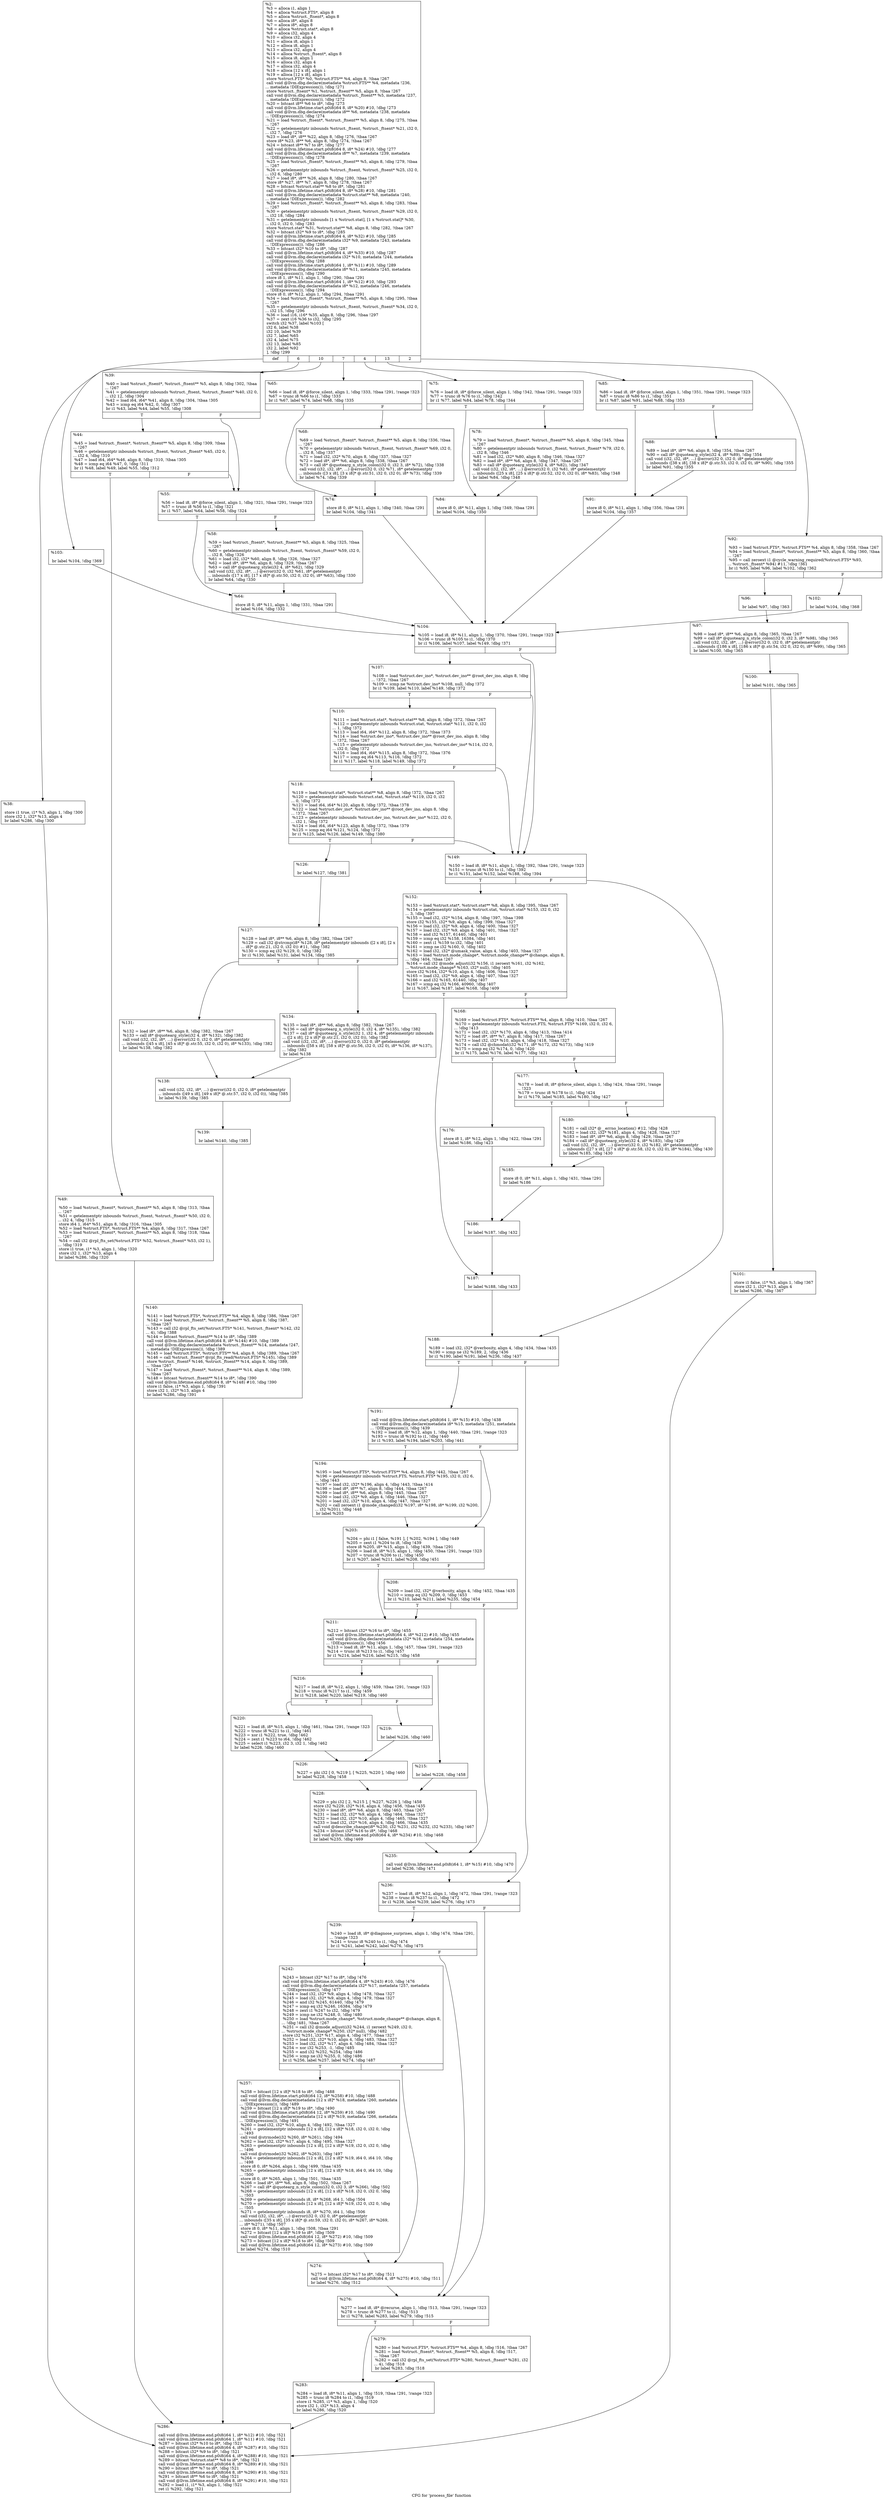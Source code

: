 digraph "CFG for 'process_file' function" {
	label="CFG for 'process_file' function";

	Node0x90bdd0 [shape=record,label="{%2:\l  %3 = alloca i1, align 1\l  %4 = alloca %struct.FTS*, align 8\l  %5 = alloca %struct._ftsent*, align 8\l  %6 = alloca i8*, align 8\l  %7 = alloca i8*, align 8\l  %8 = alloca %struct.stat*, align 8\l  %9 = alloca i32, align 4\l  %10 = alloca i32, align 4\l  %11 = alloca i8, align 1\l  %12 = alloca i8, align 1\l  %13 = alloca i32, align 4\l  %14 = alloca %struct._ftsent*, align 8\l  %15 = alloca i8, align 1\l  %16 = alloca i32, align 4\l  %17 = alloca i32, align 4\l  %18 = alloca [12 x i8], align 1\l  %19 = alloca [12 x i8], align 1\l  store %struct.FTS* %0, %struct.FTS** %4, align 8, !tbaa !267\l  call void @llvm.dbg.declare(metadata %struct.FTS** %4, metadata !236,\l... metadata !DIExpression()), !dbg !271\l  store %struct._ftsent* %1, %struct._ftsent** %5, align 8, !tbaa !267\l  call void @llvm.dbg.declare(metadata %struct._ftsent** %5, metadata !237,\l... metadata !DIExpression()), !dbg !272\l  %20 = bitcast i8** %6 to i8*, !dbg !273\l  call void @llvm.lifetime.start.p0i8(i64 8, i8* %20) #10, !dbg !273\l  call void @llvm.dbg.declare(metadata i8** %6, metadata !238, metadata\l... !DIExpression()), !dbg !274\l  %21 = load %struct._ftsent*, %struct._ftsent** %5, align 8, !dbg !275, !tbaa\l... !267\l  %22 = getelementptr inbounds %struct._ftsent, %struct._ftsent* %21, i32 0,\l... i32 7, !dbg !276\l  %23 = load i8*, i8** %22, align 8, !dbg !276, !tbaa !267\l  store i8* %23, i8** %6, align 8, !dbg !274, !tbaa !267\l  %24 = bitcast i8** %7 to i8*, !dbg !277\l  call void @llvm.lifetime.start.p0i8(i64 8, i8* %24) #10, !dbg !277\l  call void @llvm.dbg.declare(metadata i8** %7, metadata !239, metadata\l... !DIExpression()), !dbg !278\l  %25 = load %struct._ftsent*, %struct._ftsent** %5, align 8, !dbg !279, !tbaa\l... !267\l  %26 = getelementptr inbounds %struct._ftsent, %struct._ftsent* %25, i32 0,\l... i32 6, !dbg !280\l  %27 = load i8*, i8** %26, align 8, !dbg !280, !tbaa !267\l  store i8* %27, i8** %7, align 8, !dbg !278, !tbaa !267\l  %28 = bitcast %struct.stat** %8 to i8*, !dbg !281\l  call void @llvm.lifetime.start.p0i8(i64 8, i8* %28) #10, !dbg !281\l  call void @llvm.dbg.declare(metadata %struct.stat** %8, metadata !240,\l... metadata !DIExpression()), !dbg !282\l  %29 = load %struct._ftsent*, %struct._ftsent** %5, align 8, !dbg !283, !tbaa\l... !267\l  %30 = getelementptr inbounds %struct._ftsent, %struct._ftsent* %29, i32 0,\l... i32 18, !dbg !284\l  %31 = getelementptr inbounds [1 x %struct.stat], [1 x %struct.stat]* %30,\l... i32 0, i32 0, !dbg !283\l  store %struct.stat* %31, %struct.stat** %8, align 8, !dbg !282, !tbaa !267\l  %32 = bitcast i32* %9 to i8*, !dbg !285\l  call void @llvm.lifetime.start.p0i8(i64 4, i8* %32) #10, !dbg !285\l  call void @llvm.dbg.declare(metadata i32* %9, metadata !243, metadata\l... !DIExpression()), !dbg !286\l  %33 = bitcast i32* %10 to i8*, !dbg !287\l  call void @llvm.lifetime.start.p0i8(i64 4, i8* %33) #10, !dbg !287\l  call void @llvm.dbg.declare(metadata i32* %10, metadata !244, metadata\l... !DIExpression()), !dbg !288\l  call void @llvm.lifetime.start.p0i8(i64 1, i8* %11) #10, !dbg !289\l  call void @llvm.dbg.declare(metadata i8* %11, metadata !245, metadata\l... !DIExpression()), !dbg !290\l  store i8 1, i8* %11, align 1, !dbg !290, !tbaa !291\l  call void @llvm.lifetime.start.p0i8(i64 1, i8* %12) #10, !dbg !293\l  call void @llvm.dbg.declare(metadata i8* %12, metadata !246, metadata\l... !DIExpression()), !dbg !294\l  store i8 0, i8* %12, align 1, !dbg !294, !tbaa !291\l  %34 = load %struct._ftsent*, %struct._ftsent** %5, align 8, !dbg !295, !tbaa\l... !267\l  %35 = getelementptr inbounds %struct._ftsent, %struct._ftsent* %34, i32 0,\l... i32 15, !dbg !296\l  %36 = load i16, i16* %35, align 8, !dbg !296, !tbaa !297\l  %37 = zext i16 %36 to i32, !dbg !295\l  switch i32 %37, label %103 [\l    i32 6, label %38\l    i32 10, label %39\l    i32 7, label %65\l    i32 4, label %75\l    i32 13, label %85\l    i32 2, label %92\l  ], !dbg !299\l|{<s0>def|<s1>6|<s2>10|<s3>7|<s4>4|<s5>13|<s6>2}}"];
	Node0x90bdd0:s0 -> Node0x90c780;
	Node0x90bdd0:s1 -> Node0x90c0a0;
	Node0x90bdd0:s2 -> Node0x90c0f0;
	Node0x90bdd0:s3 -> Node0x90c2d0;
	Node0x90bdd0:s4 -> Node0x90c3c0;
	Node0x90bdd0:s5 -> Node0x90c4b0;
	Node0x90bdd0:s6 -> Node0x90c5a0;
	Node0x90c0a0 [shape=record,label="{%38:\l\l  store i1 true, i1* %3, align 1, !dbg !300\l  store i32 1, i32* %13, align 4\l  br label %286, !dbg !300\l}"];
	Node0x90c0a0 -> Node0x90d4a0;
	Node0x90c0f0 [shape=record,label="{%39:\l\l  %40 = load %struct._ftsent*, %struct._ftsent** %5, align 8, !dbg !302, !tbaa\l... !267\l  %41 = getelementptr inbounds %struct._ftsent, %struct._ftsent* %40, i32 0,\l... i32 12, !dbg !304\l  %42 = load i64, i64* %41, align 8, !dbg !304, !tbaa !305\l  %43 = icmp eq i64 %42, 0, !dbg !307\l  br i1 %43, label %44, label %55, !dbg !308\l|{<s0>T|<s1>F}}"];
	Node0x90c0f0:s0 -> Node0x90c140;
	Node0x90c0f0:s1 -> Node0x90c1e0;
	Node0x90c140 [shape=record,label="{%44:\l\l  %45 = load %struct._ftsent*, %struct._ftsent** %5, align 8, !dbg !309, !tbaa\l... !267\l  %46 = getelementptr inbounds %struct._ftsent, %struct._ftsent* %45, i32 0,\l... i32 4, !dbg !310\l  %47 = load i64, i64* %46, align 8, !dbg !310, !tbaa !305\l  %48 = icmp eq i64 %47, 0, !dbg !311\l  br i1 %48, label %49, label %55, !dbg !312\l|{<s0>T|<s1>F}}"];
	Node0x90c140:s0 -> Node0x90c190;
	Node0x90c140:s1 -> Node0x90c1e0;
	Node0x90c190 [shape=record,label="{%49:\l\l  %50 = load %struct._ftsent*, %struct._ftsent** %5, align 8, !dbg !313, !tbaa\l... !267\l  %51 = getelementptr inbounds %struct._ftsent, %struct._ftsent* %50, i32 0,\l... i32 4, !dbg !315\l  store i64 1, i64* %51, align 8, !dbg !316, !tbaa !305\l  %52 = load %struct.FTS*, %struct.FTS** %4, align 8, !dbg !317, !tbaa !267\l  %53 = load %struct._ftsent*, %struct._ftsent** %5, align 8, !dbg !318, !tbaa\l... !267\l  %54 = call i32 @rpl_fts_set(%struct.FTS* %52, %struct._ftsent* %53, i32 1),\l... !dbg !319\l  store i1 true, i1* %3, align 1, !dbg !320\l  store i32 1, i32* %13, align 4\l  br label %286, !dbg !320\l}"];
	Node0x90c190 -> Node0x90d4a0;
	Node0x90c1e0 [shape=record,label="{%55:\l\l  %56 = load i8, i8* @force_silent, align 1, !dbg !321, !tbaa !291, !range !323\l  %57 = trunc i8 %56 to i1, !dbg !321\l  br i1 %57, label %64, label %58, !dbg !324\l|{<s0>T|<s1>F}}"];
	Node0x90c1e0:s0 -> Node0x90c280;
	Node0x90c1e0:s1 -> Node0x90c230;
	Node0x90c230 [shape=record,label="{%58:\l\l  %59 = load %struct._ftsent*, %struct._ftsent** %5, align 8, !dbg !325, !tbaa\l... !267\l  %60 = getelementptr inbounds %struct._ftsent, %struct._ftsent* %59, i32 0,\l... i32 8, !dbg !326\l  %61 = load i32, i32* %60, align 8, !dbg !326, !tbaa !327\l  %62 = load i8*, i8** %6, align 8, !dbg !329, !tbaa !267\l  %63 = call i8* @quotearg_style(i32 4, i8* %62), !dbg !329\l  call void (i32, i32, i8*, ...) @error(i32 0, i32 %61, i8* getelementptr\l... inbounds ([17 x i8], [17 x i8]* @.str.50, i32 0, i32 0), i8* %63), !dbg !330\l  br label %64, !dbg !330\l}"];
	Node0x90c230 -> Node0x90c280;
	Node0x90c280 [shape=record,label="{%64:\l\l  store i8 0, i8* %11, align 1, !dbg !331, !tbaa !291\l  br label %104, !dbg !332\l}"];
	Node0x90c280 -> Node0x90c7d0;
	Node0x90c2d0 [shape=record,label="{%65:\l\l  %66 = load i8, i8* @force_silent, align 1, !dbg !333, !tbaa !291, !range !323\l  %67 = trunc i8 %66 to i1, !dbg !333\l  br i1 %67, label %74, label %68, !dbg !335\l|{<s0>T|<s1>F}}"];
	Node0x90c2d0:s0 -> Node0x90c370;
	Node0x90c2d0:s1 -> Node0x90c320;
	Node0x90c320 [shape=record,label="{%68:\l\l  %69 = load %struct._ftsent*, %struct._ftsent** %5, align 8, !dbg !336, !tbaa\l... !267\l  %70 = getelementptr inbounds %struct._ftsent, %struct._ftsent* %69, i32 0,\l... i32 8, !dbg !337\l  %71 = load i32, i32* %70, align 8, !dbg !337, !tbaa !327\l  %72 = load i8*, i8** %6, align 8, !dbg !338, !tbaa !267\l  %73 = call i8* @quotearg_n_style_colon(i32 0, i32 3, i8* %72), !dbg !338\l  call void (i32, i32, i8*, ...) @error(i32 0, i32 %71, i8* getelementptr\l... inbounds ([3 x i8], [3 x i8]* @.str.51, i32 0, i32 0), i8* %73), !dbg !339\l  br label %74, !dbg !339\l}"];
	Node0x90c320 -> Node0x90c370;
	Node0x90c370 [shape=record,label="{%74:\l\l  store i8 0, i8* %11, align 1, !dbg !340, !tbaa !291\l  br label %104, !dbg !341\l}"];
	Node0x90c370 -> Node0x90c7d0;
	Node0x90c3c0 [shape=record,label="{%75:\l\l  %76 = load i8, i8* @force_silent, align 1, !dbg !342, !tbaa !291, !range !323\l  %77 = trunc i8 %76 to i1, !dbg !342\l  br i1 %77, label %84, label %78, !dbg !344\l|{<s0>T|<s1>F}}"];
	Node0x90c3c0:s0 -> Node0x90c460;
	Node0x90c3c0:s1 -> Node0x90c410;
	Node0x90c410 [shape=record,label="{%78:\l\l  %79 = load %struct._ftsent*, %struct._ftsent** %5, align 8, !dbg !345, !tbaa\l... !267\l  %80 = getelementptr inbounds %struct._ftsent, %struct._ftsent* %79, i32 0,\l... i32 8, !dbg !346\l  %81 = load i32, i32* %80, align 8, !dbg !346, !tbaa !327\l  %82 = load i8*, i8** %6, align 8, !dbg !347, !tbaa !267\l  %83 = call i8* @quotearg_style(i32 4, i8* %82), !dbg !347\l  call void (i32, i32, i8*, ...) @error(i32 0, i32 %81, i8* getelementptr\l... inbounds ([25 x i8], [25 x i8]* @.str.52, i32 0, i32 0), i8* %83), !dbg !348\l  br label %84, !dbg !348\l}"];
	Node0x90c410 -> Node0x90c460;
	Node0x90c460 [shape=record,label="{%84:\l\l  store i8 0, i8* %11, align 1, !dbg !349, !tbaa !291\l  br label %104, !dbg !350\l}"];
	Node0x90c460 -> Node0x90c7d0;
	Node0x90c4b0 [shape=record,label="{%85:\l\l  %86 = load i8, i8* @force_silent, align 1, !dbg !351, !tbaa !291, !range !323\l  %87 = trunc i8 %86 to i1, !dbg !351\l  br i1 %87, label %91, label %88, !dbg !353\l|{<s0>T|<s1>F}}"];
	Node0x90c4b0:s0 -> Node0x90c550;
	Node0x90c4b0:s1 -> Node0x90c500;
	Node0x90c500 [shape=record,label="{%88:\l\l  %89 = load i8*, i8** %6, align 8, !dbg !354, !tbaa !267\l  %90 = call i8* @quotearg_style(i32 4, i8* %89), !dbg !354\l  call void (i32, i32, i8*, ...) @error(i32 0, i32 0, i8* getelementptr\l... inbounds ([38 x i8], [38 x i8]* @.str.53, i32 0, i32 0), i8* %90), !dbg !355\l  br label %91, !dbg !355\l}"];
	Node0x90c500 -> Node0x90c550;
	Node0x90c550 [shape=record,label="{%91:\l\l  store i8 0, i8* %11, align 1, !dbg !356, !tbaa !291\l  br label %104, !dbg !357\l}"];
	Node0x90c550 -> Node0x90c7d0;
	Node0x90c5a0 [shape=record,label="{%92:\l\l  %93 = load %struct.FTS*, %struct.FTS** %4, align 8, !dbg !358, !tbaa !267\l  %94 = load %struct._ftsent*, %struct._ftsent** %5, align 8, !dbg !360, !tbaa\l... !267\l  %95 = call zeroext i1 @cycle_warning_required(%struct.FTS* %93,\l... %struct._ftsent* %94) #11, !dbg !361\l  br i1 %95, label %96, label %102, !dbg !362\l|{<s0>T|<s1>F}}"];
	Node0x90c5a0:s0 -> Node0x90c5f0;
	Node0x90c5a0:s1 -> Node0x90c730;
	Node0x90c5f0 [shape=record,label="{%96:\l\l  br label %97, !dbg !363\l}"];
	Node0x90c5f0 -> Node0x90c640;
	Node0x90c640 [shape=record,label="{%97:\l\l  %98 = load i8*, i8** %6, align 8, !dbg !365, !tbaa !267\l  %99 = call i8* @quotearg_n_style_colon(i32 0, i32 3, i8* %98), !dbg !365\l  call void (i32, i32, i8*, ...) @error(i32 0, i32 0, i8* getelementptr\l... inbounds ([186 x i8], [186 x i8]* @.str.54, i32 0, i32 0), i8* %99), !dbg !365\l  br label %100, !dbg !365\l}"];
	Node0x90c640 -> Node0x90c690;
	Node0x90c690 [shape=record,label="{%100:\l\l  br label %101, !dbg !365\l}"];
	Node0x90c690 -> Node0x90c6e0;
	Node0x90c6e0 [shape=record,label="{%101:\l\l  store i1 false, i1* %3, align 1, !dbg !367\l  store i32 1, i32* %13, align 4\l  br label %286, !dbg !367\l}"];
	Node0x90c6e0 -> Node0x90d4a0;
	Node0x90c730 [shape=record,label="{%102:\l\l  br label %104, !dbg !368\l}"];
	Node0x90c730 -> Node0x90c7d0;
	Node0x90c780 [shape=record,label="{%103:\l\l  br label %104, !dbg !369\l}"];
	Node0x90c780 -> Node0x90c7d0;
	Node0x90c7d0 [shape=record,label="{%104:\l\l  %105 = load i8, i8* %11, align 1, !dbg !370, !tbaa !291, !range !323\l  %106 = trunc i8 %105 to i1, !dbg !370\l  br i1 %106, label %107, label %149, !dbg !371\l|{<s0>T|<s1>F}}"];
	Node0x90c7d0:s0 -> Node0x90c820;
	Node0x90c7d0:s1 -> Node0x90cb40;
	Node0x90c820 [shape=record,label="{%107:\l\l  %108 = load %struct.dev_ino*, %struct.dev_ino** @root_dev_ino, align 8, !dbg\l... !372, !tbaa !267\l  %109 = icmp ne %struct.dev_ino* %108, null, !dbg !372\l  br i1 %109, label %110, label %149, !dbg !372\l|{<s0>T|<s1>F}}"];
	Node0x90c820:s0 -> Node0x90c870;
	Node0x90c820:s1 -> Node0x90cb40;
	Node0x90c870 [shape=record,label="{%110:\l\l  %111 = load %struct.stat*, %struct.stat** %8, align 8, !dbg !372, !tbaa !267\l  %112 = getelementptr inbounds %struct.stat, %struct.stat* %111, i32 0, i32\l... 1, !dbg !372\l  %113 = load i64, i64* %112, align 8, !dbg !372, !tbaa !373\l  %114 = load %struct.dev_ino*, %struct.dev_ino** @root_dev_ino, align 8, !dbg\l... !372, !tbaa !267\l  %115 = getelementptr inbounds %struct.dev_ino, %struct.dev_ino* %114, i32 0,\l... i32 0, !dbg !372\l  %116 = load i64, i64* %115, align 8, !dbg !372, !tbaa !376\l  %117 = icmp eq i64 %113, %116, !dbg !372\l  br i1 %117, label %118, label %149, !dbg !372\l|{<s0>T|<s1>F}}"];
	Node0x90c870:s0 -> Node0x90c8c0;
	Node0x90c870:s1 -> Node0x90cb40;
	Node0x90c8c0 [shape=record,label="{%118:\l\l  %119 = load %struct.stat*, %struct.stat** %8, align 8, !dbg !372, !tbaa !267\l  %120 = getelementptr inbounds %struct.stat, %struct.stat* %119, i32 0, i32\l... 0, !dbg !372\l  %121 = load i64, i64* %120, align 8, !dbg !372, !tbaa !378\l  %122 = load %struct.dev_ino*, %struct.dev_ino** @root_dev_ino, align 8, !dbg\l... !372, !tbaa !267\l  %123 = getelementptr inbounds %struct.dev_ino, %struct.dev_ino* %122, i32 0,\l... i32 1, !dbg !372\l  %124 = load i64, i64* %123, align 8, !dbg !372, !tbaa !379\l  %125 = icmp eq i64 %121, %124, !dbg !372\l  br i1 %125, label %126, label %149, !dbg !380\l|{<s0>T|<s1>F}}"];
	Node0x90c8c0:s0 -> Node0x90c910;
	Node0x90c8c0:s1 -> Node0x90cb40;
	Node0x90c910 [shape=record,label="{%126:\l\l  br label %127, !dbg !381\l}"];
	Node0x90c910 -> Node0x90c960;
	Node0x90c960 [shape=record,label="{%127:\l\l  %128 = load i8*, i8** %6, align 8, !dbg !382, !tbaa !267\l  %129 = call i32 @strcmp(i8* %128, i8* getelementptr inbounds ([2 x i8], [2 x\l... i8]* @.str.21, i32 0, i32 0)) #11, !dbg !382\l  %130 = icmp eq i32 %129, 0, !dbg !382\l  br i1 %130, label %131, label %134, !dbg !385\l|{<s0>T|<s1>F}}"];
	Node0x90c960:s0 -> Node0x90c9b0;
	Node0x90c960:s1 -> Node0x90ca00;
	Node0x90c9b0 [shape=record,label="{%131:\l\l  %132 = load i8*, i8** %6, align 8, !dbg !382, !tbaa !267\l  %133 = call i8* @quotearg_style(i32 4, i8* %132), !dbg !382\l  call void (i32, i32, i8*, ...) @error(i32 0, i32 0, i8* getelementptr\l... inbounds ([45 x i8], [45 x i8]* @.str.55, i32 0, i32 0), i8* %133), !dbg !382\l  br label %138, !dbg !382\l}"];
	Node0x90c9b0 -> Node0x90ca50;
	Node0x90ca00 [shape=record,label="{%134:\l\l  %135 = load i8*, i8** %6, align 8, !dbg !382, !tbaa !267\l  %136 = call i8* @quotearg_n_style(i32 0, i32 4, i8* %135), !dbg !382\l  %137 = call i8* @quotearg_n_style(i32 1, i32 4, i8* getelementptr inbounds\l... ([2 x i8], [2 x i8]* @.str.21, i32 0, i32 0)), !dbg !382\l  call void (i32, i32, i8*, ...) @error(i32 0, i32 0, i8* getelementptr\l... inbounds ([58 x i8], [58 x i8]* @.str.56, i32 0, i32 0), i8* %136, i8* %137),\l... !dbg !382\l  br label %138\l}"];
	Node0x90ca00 -> Node0x90ca50;
	Node0x90ca50 [shape=record,label="{%138:\l\l  call void (i32, i32, i8*, ...) @error(i32 0, i32 0, i8* getelementptr\l... inbounds ([49 x i8], [49 x i8]* @.str.57, i32 0, i32 0)), !dbg !385\l  br label %139, !dbg !385\l}"];
	Node0x90ca50 -> Node0x90caa0;
	Node0x90caa0 [shape=record,label="{%139:\l\l  br label %140, !dbg !385\l}"];
	Node0x90caa0 -> Node0x90caf0;
	Node0x90caf0 [shape=record,label="{%140:\l\l  %141 = load %struct.FTS*, %struct.FTS** %4, align 8, !dbg !386, !tbaa !267\l  %142 = load %struct._ftsent*, %struct._ftsent** %5, align 8, !dbg !387,\l... !tbaa !267\l  %143 = call i32 @rpl_fts_set(%struct.FTS* %141, %struct._ftsent* %142, i32\l... 4), !dbg !388\l  %144 = bitcast %struct._ftsent** %14 to i8*, !dbg !389\l  call void @llvm.lifetime.start.p0i8(i64 8, i8* %144) #10, !dbg !389\l  call void @llvm.dbg.declare(metadata %struct._ftsent** %14, metadata !247,\l... metadata !DIExpression()), !dbg !389\l  %145 = load %struct.FTS*, %struct.FTS** %4, align 8, !dbg !389, !tbaa !267\l  %146 = call %struct._ftsent* @rpl_fts_read(%struct.FTS* %145), !dbg !389\l  store %struct._ftsent* %146, %struct._ftsent** %14, align 8, !dbg !389,\l... !tbaa !267\l  %147 = load %struct._ftsent*, %struct._ftsent** %14, align 8, !dbg !389,\l... !tbaa !267\l  %148 = bitcast %struct._ftsent** %14 to i8*, !dbg !390\l  call void @llvm.lifetime.end.p0i8(i64 8, i8* %148) #10, !dbg !390\l  store i1 false, i1* %3, align 1, !dbg !391\l  store i32 1, i32* %13, align 4\l  br label %286, !dbg !391\l}"];
	Node0x90caf0 -> Node0x90d4a0;
	Node0x90cb40 [shape=record,label="{%149:\l\l  %150 = load i8, i8* %11, align 1, !dbg !392, !tbaa !291, !range !323\l  %151 = trunc i8 %150 to i1, !dbg !392\l  br i1 %151, label %152, label %188, !dbg !394\l|{<s0>T|<s1>F}}"];
	Node0x90cb40:s0 -> Node0x90cb90;
	Node0x90cb40:s1 -> Node0x90ce10;
	Node0x90cb90 [shape=record,label="{%152:\l\l  %153 = load %struct.stat*, %struct.stat** %8, align 8, !dbg !395, !tbaa !267\l  %154 = getelementptr inbounds %struct.stat, %struct.stat* %153, i32 0, i32\l... 3, !dbg !397\l  %155 = load i32, i32* %154, align 8, !dbg !397, !tbaa !398\l  store i32 %155, i32* %9, align 4, !dbg !399, !tbaa !327\l  %156 = load i32, i32* %9, align 4, !dbg !400, !tbaa !327\l  %157 = load i32, i32* %9, align 4, !dbg !401, !tbaa !327\l  %158 = and i32 %157, 61440, !dbg !401\l  %159 = icmp eq i32 %158, 16384, !dbg !401\l  %160 = zext i1 %159 to i32, !dbg !401\l  %161 = icmp ne i32 %160, 0, !dbg !402\l  %162 = load i32, i32* @umask_value, align 4, !dbg !403, !tbaa !327\l  %163 = load %struct.mode_change*, %struct.mode_change** @change, align 8,\l... !dbg !404, !tbaa !267\l  %164 = call i32 @mode_adjust(i32 %156, i1 zeroext %161, i32 %162,\l... %struct.mode_change* %163, i32* null), !dbg !405\l  store i32 %164, i32* %10, align 4, !dbg !406, !tbaa !327\l  %165 = load i32, i32* %9, align 4, !dbg !407, !tbaa !327\l  %166 = and i32 %165, 61440, !dbg !407\l  %167 = icmp eq i32 %166, 40960, !dbg !407\l  br i1 %167, label %187, label %168, !dbg !409\l|{<s0>T|<s1>F}}"];
	Node0x90cb90:s0 -> Node0x90cdc0;
	Node0x90cb90:s1 -> Node0x90cbe0;
	Node0x90cbe0 [shape=record,label="{%168:\l\l  %169 = load %struct.FTS*, %struct.FTS** %4, align 8, !dbg !410, !tbaa !267\l  %170 = getelementptr inbounds %struct.FTS, %struct.FTS* %169, i32 0, i32 6,\l... !dbg !413\l  %171 = load i32, i32* %170, align 4, !dbg !413, !tbaa !414\l  %172 = load i8*, i8** %7, align 8, !dbg !417, !tbaa !267\l  %173 = load i32, i32* %10, align 4, !dbg !418, !tbaa !327\l  %174 = call i32 @chmodat(i32 %171, i8* %172, i32 %173), !dbg !419\l  %175 = icmp eq i32 %174, 0, !dbg !420\l  br i1 %175, label %176, label %177, !dbg !421\l|{<s0>T|<s1>F}}"];
	Node0x90cbe0:s0 -> Node0x90cc30;
	Node0x90cbe0:s1 -> Node0x90cc80;
	Node0x90cc30 [shape=record,label="{%176:\l\l  store i8 1, i8* %12, align 1, !dbg !422, !tbaa !291\l  br label %186, !dbg !423\l}"];
	Node0x90cc30 -> Node0x90cd70;
	Node0x90cc80 [shape=record,label="{%177:\l\l  %178 = load i8, i8* @force_silent, align 1, !dbg !424, !tbaa !291, !range\l... !323\l  %179 = trunc i8 %178 to i1, !dbg !424\l  br i1 %179, label %185, label %180, !dbg !427\l|{<s0>T|<s1>F}}"];
	Node0x90cc80:s0 -> Node0x90cd20;
	Node0x90cc80:s1 -> Node0x90ccd0;
	Node0x90ccd0 [shape=record,label="{%180:\l\l  %181 = call i32* @__errno_location() #12, !dbg !428\l  %182 = load i32, i32* %181, align 4, !dbg !428, !tbaa !327\l  %183 = load i8*, i8** %6, align 8, !dbg !429, !tbaa !267\l  %184 = call i8* @quotearg_style(i32 4, i8* %183), !dbg !429\l  call void (i32, i32, i8*, ...) @error(i32 0, i32 %182, i8* getelementptr\l... inbounds ([27 x i8], [27 x i8]* @.str.58, i32 0, i32 0), i8* %184), !dbg !430\l  br label %185, !dbg !430\l}"];
	Node0x90ccd0 -> Node0x90cd20;
	Node0x90cd20 [shape=record,label="{%185:\l\l  store i8 0, i8* %11, align 1, !dbg !431, !tbaa !291\l  br label %186\l}"];
	Node0x90cd20 -> Node0x90cd70;
	Node0x90cd70 [shape=record,label="{%186:\l\l  br label %187, !dbg !432\l}"];
	Node0x90cd70 -> Node0x90cdc0;
	Node0x90cdc0 [shape=record,label="{%187:\l\l  br label %188, !dbg !433\l}"];
	Node0x90cdc0 -> Node0x90ce10;
	Node0x90ce10 [shape=record,label="{%188:\l\l  %189 = load i32, i32* @verbosity, align 4, !dbg !434, !tbaa !435\l  %190 = icmp ne i32 %189, 2, !dbg !436\l  br i1 %190, label %191, label %236, !dbg !437\l|{<s0>T|<s1>F}}"];
	Node0x90ce10:s0 -> Node0x90ce60;
	Node0x90ce10:s1 -> Node0x90d220;
	Node0x90ce60 [shape=record,label="{%191:\l\l  call void @llvm.lifetime.start.p0i8(i64 1, i8* %15) #10, !dbg !438\l  call void @llvm.dbg.declare(metadata i8* %15, metadata !251, metadata\l... !DIExpression()), !dbg !439\l  %192 = load i8, i8* %12, align 1, !dbg !440, !tbaa !291, !range !323\l  %193 = trunc i8 %192 to i1, !dbg !440\l  br i1 %193, label %194, label %203, !dbg !441\l|{<s0>T|<s1>F}}"];
	Node0x90ce60:s0 -> Node0x90ceb0;
	Node0x90ce60:s1 -> Node0x90cf00;
	Node0x90ceb0 [shape=record,label="{%194:\l\l  %195 = load %struct.FTS*, %struct.FTS** %4, align 8, !dbg !442, !tbaa !267\l  %196 = getelementptr inbounds %struct.FTS, %struct.FTS* %195, i32 0, i32 6,\l... !dbg !443\l  %197 = load i32, i32* %196, align 4, !dbg !443, !tbaa !414\l  %198 = load i8*, i8** %7, align 8, !dbg !444, !tbaa !267\l  %199 = load i8*, i8** %6, align 8, !dbg !445, !tbaa !267\l  %200 = load i32, i32* %9, align 4, !dbg !446, !tbaa !327\l  %201 = load i32, i32* %10, align 4, !dbg !447, !tbaa !327\l  %202 = call zeroext i1 @mode_changed(i32 %197, i8* %198, i8* %199, i32 %200,\l... i32 %201), !dbg !448\l  br label %203\l}"];
	Node0x90ceb0 -> Node0x90cf00;
	Node0x90cf00 [shape=record,label="{%203:\l\l  %204 = phi i1 [ false, %191 ], [ %202, %194 ], !dbg !449\l  %205 = zext i1 %204 to i8, !dbg !439\l  store i8 %205, i8* %15, align 1, !dbg !439, !tbaa !291\l  %206 = load i8, i8* %15, align 1, !dbg !450, !tbaa !291, !range !323\l  %207 = trunc i8 %206 to i1, !dbg !450\l  br i1 %207, label %211, label %208, !dbg !451\l|{<s0>T|<s1>F}}"];
	Node0x90cf00:s0 -> Node0x90cfa0;
	Node0x90cf00:s1 -> Node0x90cf50;
	Node0x90cf50 [shape=record,label="{%208:\l\l  %209 = load i32, i32* @verbosity, align 4, !dbg !452, !tbaa !435\l  %210 = icmp eq i32 %209, 0, !dbg !453\l  br i1 %210, label %211, label %235, !dbg !454\l|{<s0>T|<s1>F}}"];
	Node0x90cf50:s0 -> Node0x90cfa0;
	Node0x90cf50:s1 -> Node0x90d1d0;
	Node0x90cfa0 [shape=record,label="{%211:\l\l  %212 = bitcast i32* %16 to i8*, !dbg !455\l  call void @llvm.lifetime.start.p0i8(i64 4, i8* %212) #10, !dbg !455\l  call void @llvm.dbg.declare(metadata i32* %16, metadata !254, metadata\l... !DIExpression()), !dbg !456\l  %213 = load i8, i8* %11, align 1, !dbg !457, !tbaa !291, !range !323\l  %214 = trunc i8 %213 to i1, !dbg !457\l  br i1 %214, label %216, label %215, !dbg !458\l|{<s0>T|<s1>F}}"];
	Node0x90cfa0:s0 -> Node0x90d040;
	Node0x90cfa0:s1 -> Node0x90cff0;
	Node0x90cff0 [shape=record,label="{%215:\l\l  br label %228, !dbg !458\l}"];
	Node0x90cff0 -> Node0x90d180;
	Node0x90d040 [shape=record,label="{%216:\l\l  %217 = load i8, i8* %12, align 1, !dbg !459, !tbaa !291, !range !323\l  %218 = trunc i8 %217 to i1, !dbg !459\l  br i1 %218, label %220, label %219, !dbg !460\l|{<s0>T|<s1>F}}"];
	Node0x90d040:s0 -> Node0x90d0e0;
	Node0x90d040:s1 -> Node0x90d090;
	Node0x90d090 [shape=record,label="{%219:\l\l  br label %226, !dbg !460\l}"];
	Node0x90d090 -> Node0x90d130;
	Node0x90d0e0 [shape=record,label="{%220:\l\l  %221 = load i8, i8* %15, align 1, !dbg !461, !tbaa !291, !range !323\l  %222 = trunc i8 %221 to i1, !dbg !461\l  %223 = xor i1 %222, true, !dbg !462\l  %224 = zext i1 %223 to i64, !dbg !462\l  %225 = select i1 %223, i32 3, i32 1, !dbg !462\l  br label %226, !dbg !460\l}"];
	Node0x90d0e0 -> Node0x90d130;
	Node0x90d130 [shape=record,label="{%226:\l\l  %227 = phi i32 [ 0, %219 ], [ %225, %220 ], !dbg !460\l  br label %228, !dbg !458\l}"];
	Node0x90d130 -> Node0x90d180;
	Node0x90d180 [shape=record,label="{%228:\l\l  %229 = phi i32 [ 2, %215 ], [ %227, %226 ], !dbg !458\l  store i32 %229, i32* %16, align 4, !dbg !456, !tbaa !435\l  %230 = load i8*, i8** %6, align 8, !dbg !463, !tbaa !267\l  %231 = load i32, i32* %9, align 4, !dbg !464, !tbaa !327\l  %232 = load i32, i32* %10, align 4, !dbg !465, !tbaa !327\l  %233 = load i32, i32* %16, align 4, !dbg !466, !tbaa !435\l  call void @describe_change(i8* %230, i32 %231, i32 %232, i32 %233), !dbg !467\l  %234 = bitcast i32* %16 to i8*, !dbg !468\l  call void @llvm.lifetime.end.p0i8(i64 4, i8* %234) #10, !dbg !468\l  br label %235, !dbg !469\l}"];
	Node0x90d180 -> Node0x90d1d0;
	Node0x90d1d0 [shape=record,label="{%235:\l\l  call void @llvm.lifetime.end.p0i8(i64 1, i8* %15) #10, !dbg !470\l  br label %236, !dbg !471\l}"];
	Node0x90d1d0 -> Node0x90d220;
	Node0x90d220 [shape=record,label="{%236:\l\l  %237 = load i8, i8* %12, align 1, !dbg !472, !tbaa !291, !range !323\l  %238 = trunc i8 %237 to i1, !dbg !472\l  br i1 %238, label %239, label %276, !dbg !473\l|{<s0>T|<s1>F}}"];
	Node0x90d220:s0 -> Node0x90d270;
	Node0x90d220:s1 -> Node0x90d3b0;
	Node0x90d270 [shape=record,label="{%239:\l\l  %240 = load i8, i8* @diagnose_surprises, align 1, !dbg !474, !tbaa !291,\l... !range !323\l  %241 = trunc i8 %240 to i1, !dbg !474\l  br i1 %241, label %242, label %276, !dbg !475\l|{<s0>T|<s1>F}}"];
	Node0x90d270:s0 -> Node0x90d2c0;
	Node0x90d270:s1 -> Node0x90d3b0;
	Node0x90d2c0 [shape=record,label="{%242:\l\l  %243 = bitcast i32* %17 to i8*, !dbg !476\l  call void @llvm.lifetime.start.p0i8(i64 4, i8* %243) #10, !dbg !476\l  call void @llvm.dbg.declare(metadata i32* %17, metadata !257, metadata\l... !DIExpression()), !dbg !477\l  %244 = load i32, i32* %9, align 4, !dbg !478, !tbaa !327\l  %245 = load i32, i32* %9, align 4, !dbg !479, !tbaa !327\l  %246 = and i32 %245, 61440, !dbg !479\l  %247 = icmp eq i32 %246, 16384, !dbg !479\l  %248 = zext i1 %247 to i32, !dbg !479\l  %249 = icmp ne i32 %248, 0, !dbg !480\l  %250 = load %struct.mode_change*, %struct.mode_change** @change, align 8,\l... !dbg !481, !tbaa !267\l  %251 = call i32 @mode_adjust(i32 %244, i1 zeroext %249, i32 0,\l... %struct.mode_change* %250, i32* null), !dbg !482\l  store i32 %251, i32* %17, align 4, !dbg !477, !tbaa !327\l  %252 = load i32, i32* %10, align 4, !dbg !483, !tbaa !327\l  %253 = load i32, i32* %17, align 4, !dbg !484, !tbaa !327\l  %254 = xor i32 %253, -1, !dbg !485\l  %255 = and i32 %252, %254, !dbg !486\l  %256 = icmp ne i32 %255, 0, !dbg !486\l  br i1 %256, label %257, label %274, !dbg !487\l|{<s0>T|<s1>F}}"];
	Node0x90d2c0:s0 -> Node0x90d310;
	Node0x90d2c0:s1 -> Node0x90d360;
	Node0x90d310 [shape=record,label="{%257:\l\l  %258 = bitcast [12 x i8]* %18 to i8*, !dbg !488\l  call void @llvm.lifetime.start.p0i8(i64 12, i8* %258) #10, !dbg !488\l  call void @llvm.dbg.declare(metadata [12 x i8]* %18, metadata !260, metadata\l... !DIExpression()), !dbg !489\l  %259 = bitcast [12 x i8]* %19 to i8*, !dbg !490\l  call void @llvm.lifetime.start.p0i8(i64 12, i8* %259) #10, !dbg !490\l  call void @llvm.dbg.declare(metadata [12 x i8]* %19, metadata !266, metadata\l... !DIExpression()), !dbg !491\l  %260 = load i32, i32* %10, align 4, !dbg !492, !tbaa !327\l  %261 = getelementptr inbounds [12 x i8], [12 x i8]* %18, i32 0, i32 0, !dbg\l... !493\l  call void @strmode(i32 %260, i8* %261), !dbg !494\l  %262 = load i32, i32* %17, align 4, !dbg !495, !tbaa !327\l  %263 = getelementptr inbounds [12 x i8], [12 x i8]* %19, i32 0, i32 0, !dbg\l... !496\l  call void @strmode(i32 %262, i8* %263), !dbg !497\l  %264 = getelementptr inbounds [12 x i8], [12 x i8]* %19, i64 0, i64 10, !dbg\l... !498\l  store i8 0, i8* %264, align 1, !dbg !499, !tbaa !435\l  %265 = getelementptr inbounds [12 x i8], [12 x i8]* %18, i64 0, i64 10, !dbg\l... !500\l  store i8 0, i8* %265, align 1, !dbg !501, !tbaa !435\l  %266 = load i8*, i8** %6, align 8, !dbg !502, !tbaa !267\l  %267 = call i8* @quotearg_n_style_colon(i32 0, i32 3, i8* %266), !dbg !502\l  %268 = getelementptr inbounds [12 x i8], [12 x i8]* %18, i32 0, i32 0, !dbg\l... !503\l  %269 = getelementptr inbounds i8, i8* %268, i64 1, !dbg !504\l  %270 = getelementptr inbounds [12 x i8], [12 x i8]* %19, i32 0, i32 0, !dbg\l... !505\l  %271 = getelementptr inbounds i8, i8* %270, i64 1, !dbg !506\l  call void (i32, i32, i8*, ...) @error(i32 0, i32 0, i8* getelementptr\l... inbounds ([35 x i8], [35 x i8]* @.str.59, i32 0, i32 0), i8* %267, i8* %269,\l... i8* %271), !dbg !507\l  store i8 0, i8* %11, align 1, !dbg !508, !tbaa !291\l  %272 = bitcast [12 x i8]* %19 to i8*, !dbg !509\l  call void @llvm.lifetime.end.p0i8(i64 12, i8* %272) #10, !dbg !509\l  %273 = bitcast [12 x i8]* %18 to i8*, !dbg !509\l  call void @llvm.lifetime.end.p0i8(i64 12, i8* %273) #10, !dbg !509\l  br label %274, !dbg !510\l}"];
	Node0x90d310 -> Node0x90d360;
	Node0x90d360 [shape=record,label="{%274:\l\l  %275 = bitcast i32* %17 to i8*, !dbg !511\l  call void @llvm.lifetime.end.p0i8(i64 4, i8* %275) #10, !dbg !511\l  br label %276, !dbg !512\l}"];
	Node0x90d360 -> Node0x90d3b0;
	Node0x90d3b0 [shape=record,label="{%276:\l\l  %277 = load i8, i8* @recurse, align 1, !dbg !513, !tbaa !291, !range !323\l  %278 = trunc i8 %277 to i1, !dbg !513\l  br i1 %278, label %283, label %279, !dbg !515\l|{<s0>T|<s1>F}}"];
	Node0x90d3b0:s0 -> Node0x90d450;
	Node0x90d3b0:s1 -> Node0x90d400;
	Node0x90d400 [shape=record,label="{%279:\l\l  %280 = load %struct.FTS*, %struct.FTS** %4, align 8, !dbg !516, !tbaa !267\l  %281 = load %struct._ftsent*, %struct._ftsent** %5, align 8, !dbg !517,\l... !tbaa !267\l  %282 = call i32 @rpl_fts_set(%struct.FTS* %280, %struct._ftsent* %281, i32\l... 4), !dbg !518\l  br label %283, !dbg !518\l}"];
	Node0x90d400 -> Node0x90d450;
	Node0x90d450 [shape=record,label="{%283:\l\l  %284 = load i8, i8* %11, align 1, !dbg !519, !tbaa !291, !range !323\l  %285 = trunc i8 %284 to i1, !dbg !519\l  store i1 %285, i1* %3, align 1, !dbg !520\l  store i32 1, i32* %13, align 4\l  br label %286, !dbg !520\l}"];
	Node0x90d450 -> Node0x90d4a0;
	Node0x90d4a0 [shape=record,label="{%286:\l\l  call void @llvm.lifetime.end.p0i8(i64 1, i8* %12) #10, !dbg !521\l  call void @llvm.lifetime.end.p0i8(i64 1, i8* %11) #10, !dbg !521\l  %287 = bitcast i32* %10 to i8*, !dbg !521\l  call void @llvm.lifetime.end.p0i8(i64 4, i8* %287) #10, !dbg !521\l  %288 = bitcast i32* %9 to i8*, !dbg !521\l  call void @llvm.lifetime.end.p0i8(i64 4, i8* %288) #10, !dbg !521\l  %289 = bitcast %struct.stat** %8 to i8*, !dbg !521\l  call void @llvm.lifetime.end.p0i8(i64 8, i8* %289) #10, !dbg !521\l  %290 = bitcast i8** %7 to i8*, !dbg !521\l  call void @llvm.lifetime.end.p0i8(i64 8, i8* %290) #10, !dbg !521\l  %291 = bitcast i8** %6 to i8*, !dbg !521\l  call void @llvm.lifetime.end.p0i8(i64 8, i8* %291) #10, !dbg !521\l  %292 = load i1, i1* %3, align 1, !dbg !521\l  ret i1 %292, !dbg !521\l}"];
}
